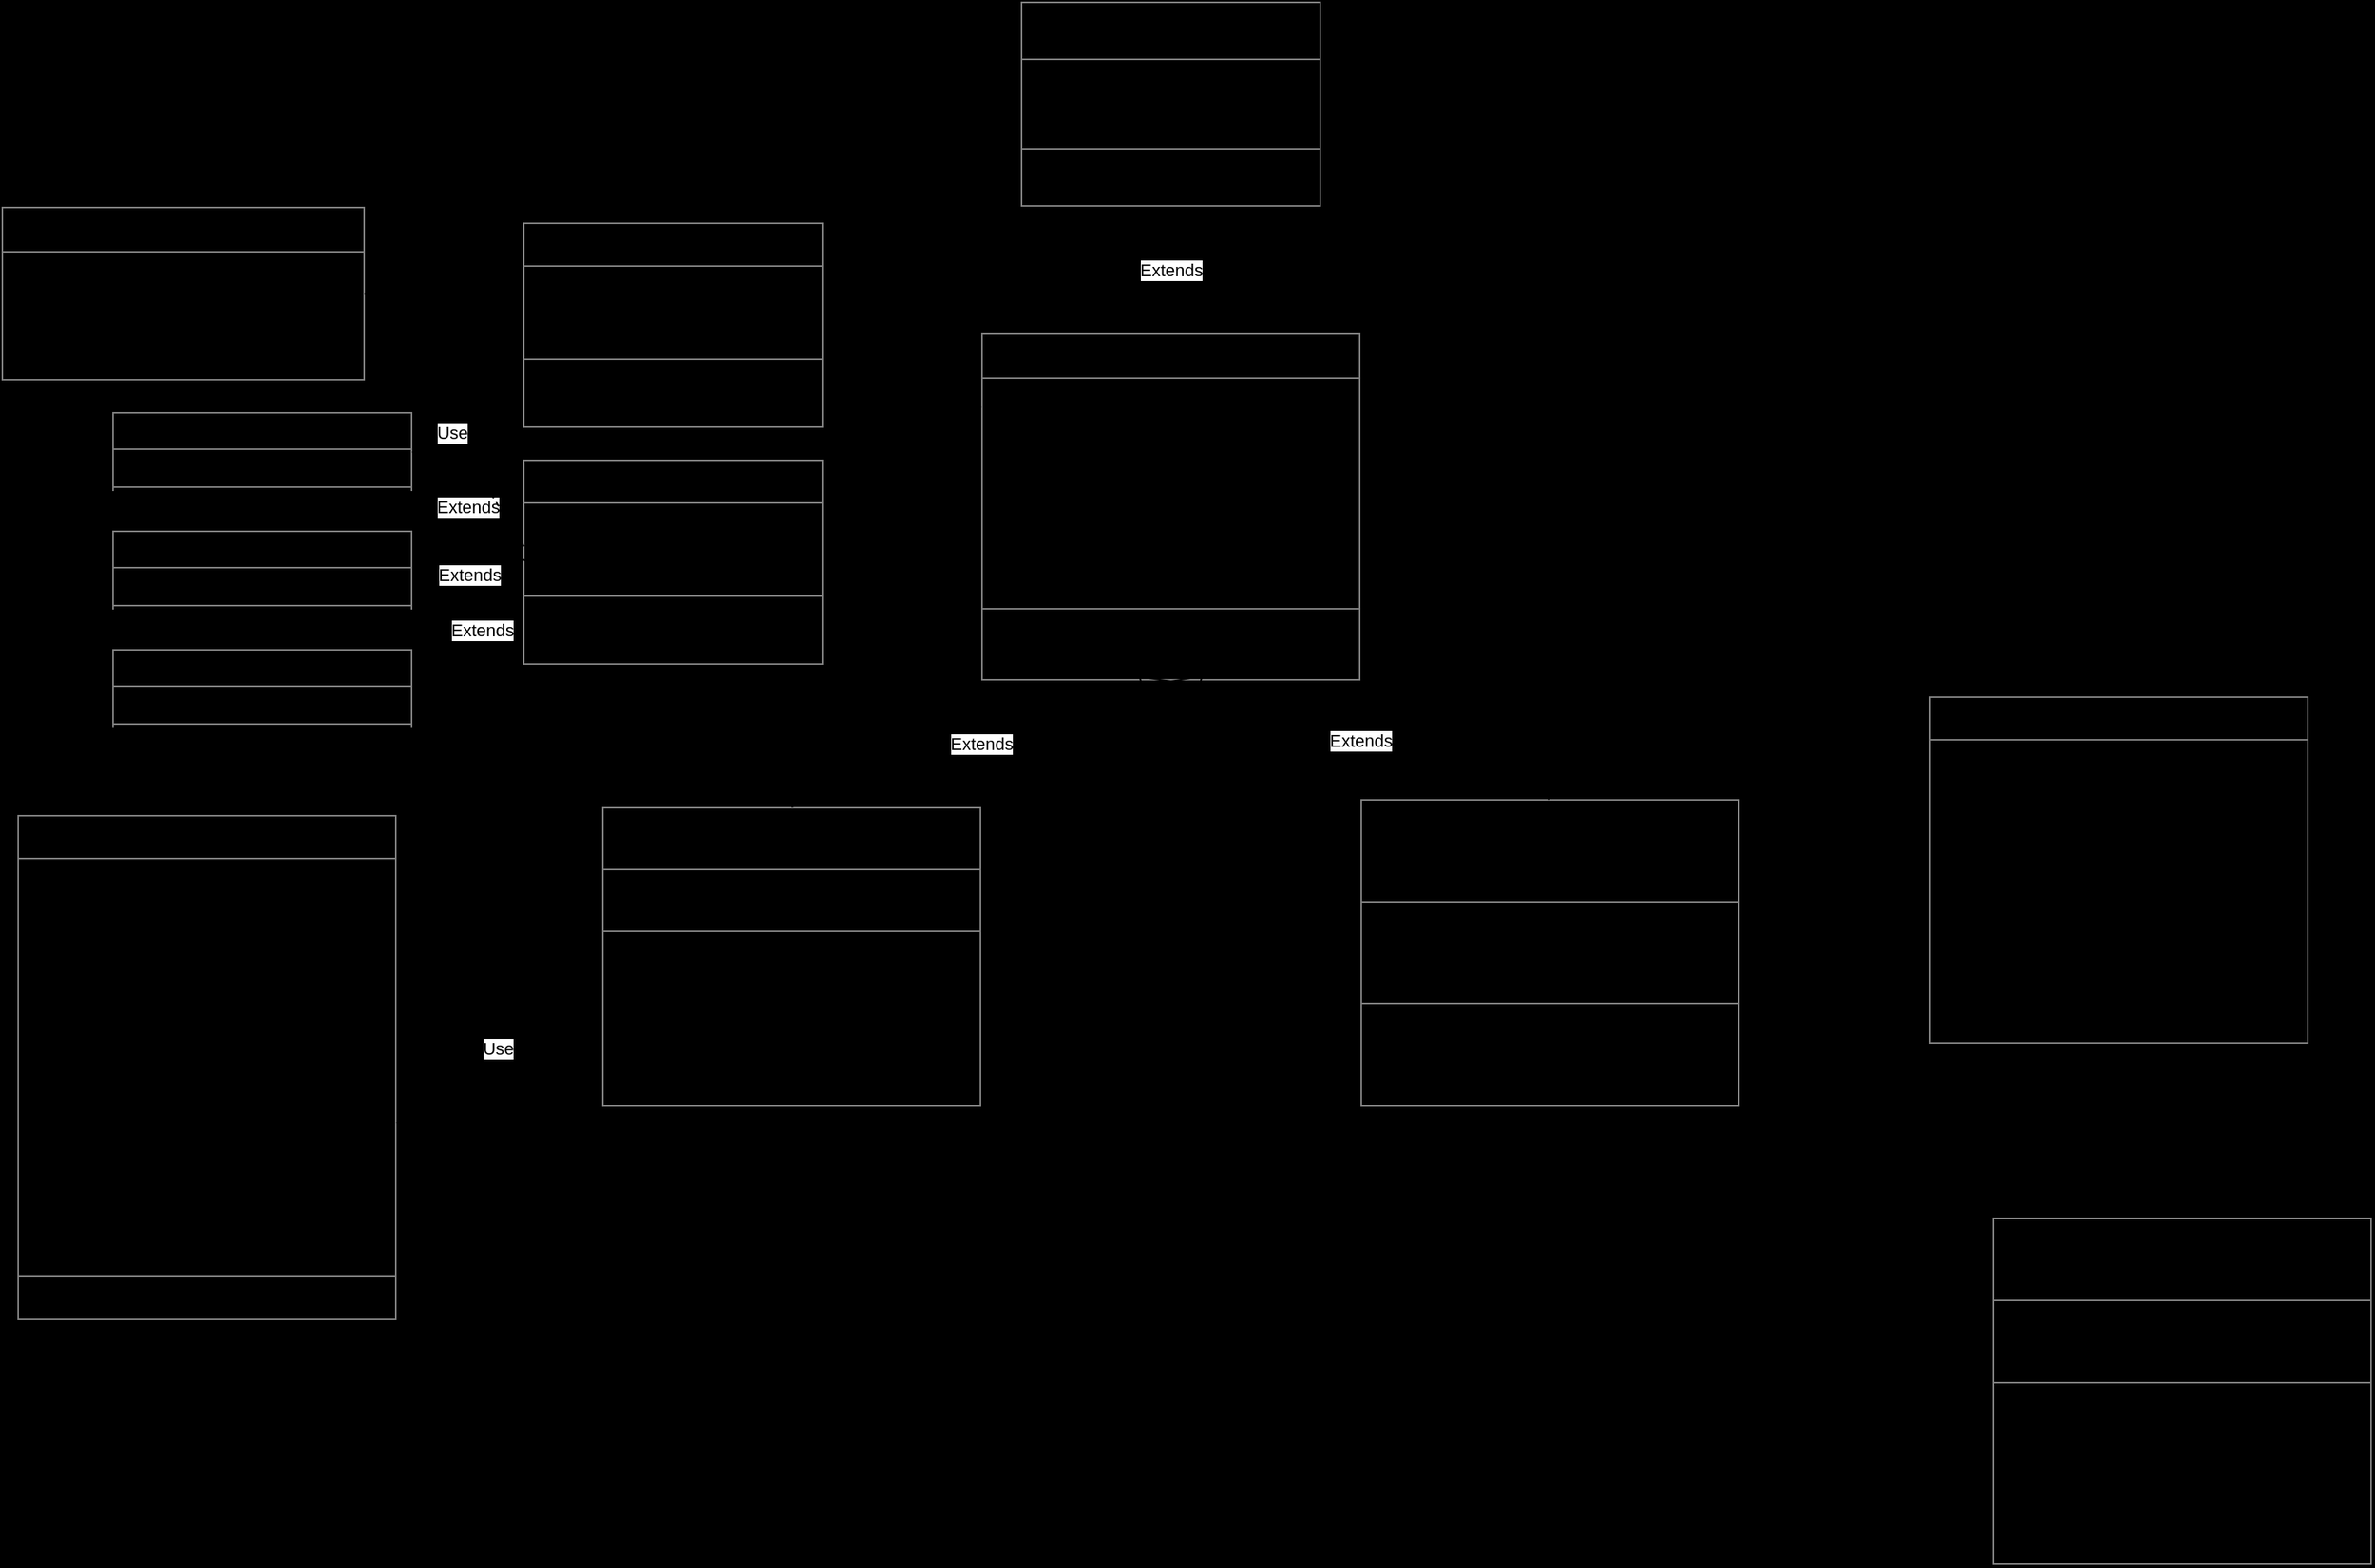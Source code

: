 <mxfile>
    <diagram id="92ahizj5UFSDNUKhfnx4" name="Page-1">
        <mxGraphModel dx="1178" dy="1685" grid="1" gridSize="10" guides="1" tooltips="1" connect="1" arrows="1" fold="1" page="1" pageScale="1" pageWidth="1600" pageHeight="900" background="#000000" math="0" shadow="0">
            <root>
                <mxCell id="0"/>
                <mxCell id="1" parent="0"/>
                <mxCell id="3" value="&lt;table border=&quot;1&quot; width=&quot;100%&quot; height=&quot;100%&quot; cellpadding=&quot;4&quot; style=&quot;width:100%;height:100%;border-collapse:collapse;&quot;&gt;&lt;tbody&gt;&lt;tr&gt;&lt;th align=&quot;center&quot;&gt;Character&lt;br&gt;&lt;/th&gt;&lt;/tr&gt;&lt;tr&gt;&lt;td&gt;- String name&lt;br&gt;- ImageIcon image&lt;br&gt;&lt;div style=&quot;&quot;&gt;&lt;span style=&quot;background-color: initial;&quot;&gt;- HeroClass class (enum)&lt;/span&gt;&lt;/div&gt;&lt;div style=&quot;&quot;&gt;&lt;span style=&quot;background-color: initial;&quot;&gt;- Level level&lt;/span&gt;&lt;/div&gt;&lt;div style=&quot;&quot;&gt;- int attack&lt;/div&gt;&lt;div style=&quot;&quot;&gt;- int defense&lt;/div&gt;&lt;div style=&quot;&quot;&gt;- int hitPoints&lt;/div&gt;&lt;div style=&quot;&quot;&gt;- Artifact artifact (enum)&lt;/div&gt;&lt;div style=&quot;&quot;&gt;&lt;/div&gt;&lt;/td&gt;&lt;/tr&gt;&lt;tr&gt;&lt;td align=&quot;center&quot;&gt;+ void levelUp(int experience)&lt;br&gt;public getters and setters&lt;/td&gt;&lt;/tr&gt;&lt;/tbody&gt;&lt;/table&gt;" style="text;html=1;whiteSpace=wrap;strokeColor=default;fillColor=none;overflow=fill;strokeWidth=2;" vertex="1" parent="1">
                    <mxGeometry x="680" y="100" width="240" height="220" as="geometry"/>
                </mxCell>
                <mxCell id="13" value="&lt;table border=&quot;1&quot; width=&quot;100%&quot; height=&quot;100%&quot; cellpadding=&quot;4&quot; style=&quot;width:100%;height:100%;border-collapse:collapse;&quot;&gt;&lt;tbody&gt;&lt;tr&gt;&lt;th align=&quot;center&quot;&gt;Hero&lt;br&gt;&lt;/th&gt;&lt;/tr&gt;&lt;tr&gt;&lt;td&gt;&lt;br&gt;&lt;/td&gt;&lt;/tr&gt;&lt;tr&gt;&lt;td&gt;~ Hero()&lt;br&gt;Move(Enum direction, Map map)&lt;br&gt;Fight()&lt;br&gt;Run()&lt;/td&gt;&lt;/tr&gt;&lt;/tbody&gt;&lt;/table&gt;" style="text;html=1;whiteSpace=wrap;strokeColor=default;fillColor=none;overflow=fill;strokeWidth=2;" vertex="1" parent="1">
                    <mxGeometry x="440" y="400" width="240" height="190" as="geometry"/>
                </mxCell>
                <mxCell id="16" value="&lt;table border=&quot;1&quot; width=&quot;100%&quot; height=&quot;100%&quot; cellpadding=&quot;4&quot; style=&quot;width:100%;height:100%;border-collapse:collapse;&quot;&gt;&lt;tbody&gt;&lt;tr&gt;&lt;th align=&quot;center&quot;&gt;FightSimulator &amp;lt;singleton&amp;gt;&lt;/th&gt;&lt;/tr&gt;&lt;tr&gt;&lt;td&gt;- FightSimulator instance&lt;br&gt;&lt;/td&gt;&lt;/tr&gt;&lt;tr&gt;&lt;td&gt;- FightSimulator()&lt;br&gt;+ getInstance()&lt;br&gt;+ Character runSimulation(Hero, Villain)&lt;/td&gt;&lt;/tr&gt;&lt;/tbody&gt;&lt;/table&gt;" style="text;html=1;whiteSpace=wrap;strokeColor=default;fillColor=none;overflow=fill;strokeWidth=2;" vertex="1" parent="1">
                    <mxGeometry x="1320" y="660" width="240" height="220" as="geometry"/>
                </mxCell>
                <mxCell id="17" value="&lt;table border=&quot;1&quot; width=&quot;100%&quot; height=&quot;100%&quot; cellpadding=&quot;4&quot; style=&quot;width:100%;height:100%;border-collapse:collapse;&quot;&gt;&lt;tbody&gt;&lt;tr&gt;&lt;th align=&quot;center&quot;&gt;Map&lt;/th&gt;&lt;/tr&gt;&lt;tr&gt;&lt;td&gt;- Mapable[] squares&lt;br&gt;- int sideSize&lt;br&gt;&lt;br&gt;&lt;br&gt;&lt;br&gt;&lt;br&gt;+ Map(int heroLevel)&lt;br&gt;+ populate()&lt;br&gt;+ getSideSize()&lt;br&gt;+ setSideSize()&lt;br&gt;&lt;br&gt;&lt;/td&gt;&lt;/tr&gt;&lt;/tbody&gt;&lt;/table&gt;" style="text;html=1;whiteSpace=wrap;strokeColor=default;fillColor=none;overflow=fill;strokeWidth=2;" vertex="1" parent="1">
                    <mxGeometry x="1280" y="330" width="240" height="220" as="geometry"/>
                </mxCell>
                <mxCell id="18" value="&lt;table border=&quot;1&quot; width=&quot;100%&quot; height=&quot;100%&quot; cellpadding=&quot;4&quot; style=&quot;width:100%;height:100%;border-collapse:collapse;&quot;&gt;&lt;tbody&gt;&lt;tr&gt;&lt;th align=&quot;center&quot;&gt;Villain&lt;/th&gt;&lt;/tr&gt;&lt;tr&gt;&lt;td&gt;~ Villain()&lt;/td&gt;&lt;/tr&gt;&lt;tr&gt;&lt;td&gt;+Artifact dropArtifact()&lt;/td&gt;&lt;/tr&gt;&lt;/tbody&gt;&lt;/table&gt;" style="text;html=1;whiteSpace=wrap;strokeColor=default;fillColor=none;overflow=fill;strokeWidth=2;" vertex="1" parent="1">
                    <mxGeometry x="920" y="395" width="240" height="195" as="geometry"/>
                </mxCell>
                <mxCell id="22" value="&lt;table border=&quot;1&quot; width=&quot;100%&quot; height=&quot;100%&quot; cellpadding=&quot;4&quot; style=&quot;width:100%;height:100%;border-collapse:collapse;&quot;&gt;&lt;tbody&gt;&lt;tr&gt;&lt;th align=&quot;center&quot;&gt;Mapable&lt;/th&gt;&lt;/tr&gt;&lt;tr&gt;&lt;td&gt;- int xCoordinate;&lt;br&gt;- int yCoordinate;&lt;/td&gt;&lt;/tr&gt;&lt;tr&gt;&lt;td&gt;&lt;span style=&quot;white-space: pre;&quot;&gt;&#9;&lt;/span&gt;public getters and setters&lt;br&gt;&lt;/td&gt;&lt;/tr&gt;&lt;/tbody&gt;&lt;/table&gt;" style="text;html=1;whiteSpace=wrap;strokeColor=default;fillColor=none;overflow=fill;strokeWidth=2;" vertex="1" parent="1">
                    <mxGeometry x="705" y="-110" width="190" height="130" as="geometry"/>
                </mxCell>
                <mxCell id="25" value="&lt;table border=&quot;1&quot; width=&quot;100%&quot; height=&quot;100%&quot; cellpadding=&quot;4&quot; style=&quot;width:100%;height:100%;border-collapse:collapse;&quot;&gt;&lt;tbody&gt;&lt;tr&gt;&lt;th align=&quot;center&quot;&gt;HeroBuilder&lt;br&gt;&lt;/th&gt;&lt;/tr&gt;&lt;tr&gt;&lt;td&gt;-- String name&lt;br&gt;- ImageIcon image&lt;br&gt;&lt;div&gt;&lt;span style=&quot;background-color: initial;&quot;&gt;- HeroClass class (enum)&lt;/span&gt;&lt;/div&gt;&lt;div&gt;&lt;span style=&quot;background-color: initial;&quot;&gt;- Level level&lt;/span&gt;&lt;br&gt;&lt;/div&gt;&lt;div&gt;- int attack&lt;/div&gt;&lt;div&gt;- int defense&lt;/div&gt;&lt;div&gt;- int hitPoints&lt;/div&gt;&lt;div&gt;&lt;br&gt;&lt;/div&gt;&lt;div&gt;+ void name(String name)&lt;/div&gt;&lt;div&gt;+ void image(ImageIcon image)&lt;/div&gt;&lt;div&gt;+ void class(HeroClass class)&lt;/div&gt;&lt;div&gt;+ void level(Level level)&lt;/div&gt;&lt;div&gt;+ void attack(int attack)&lt;/div&gt;&lt;div&gt;+ void defense(int defense)&lt;/div&gt;&lt;div&gt;+ void hitPoints(int hitPoints)&lt;/div&gt;&lt;div&gt;&lt;/div&gt;&lt;/td&gt;&lt;/tr&gt;&lt;tr&gt;&lt;td&gt;+ Hero build()&lt;/td&gt;&lt;/tr&gt;&lt;/tbody&gt;&lt;/table&gt;" style="text;html=1;whiteSpace=wrap;strokeColor=default;fillColor=none;overflow=fill;strokeWidth=2;" vertex="1" parent="1">
                    <mxGeometry x="70" y="405" width="240" height="320" as="geometry"/>
                </mxCell>
                <mxCell id="27" value="Extends" style="endArrow=block;endSize=16;endFill=0;html=1;exitX=0.5;exitY=0;exitDx=0;exitDy=0;entryX=0.5;entryY=1;entryDx=0;entryDy=0;" edge="1" parent="1" source="18" target="3">
                    <mxGeometry width="160" relative="1" as="geometry">
                        <mxPoint x="980" y="280" as="sourcePoint"/>
                        <mxPoint x="1140" y="280" as="targetPoint"/>
                    </mxGeometry>
                </mxCell>
                <mxCell id="29" value="Extends" style="endArrow=block;endSize=16;endFill=0;html=1;exitX=0.5;exitY=0;exitDx=0;exitDy=0;" edge="1" parent="1" source="13">
                    <mxGeometry width="160" relative="1" as="geometry">
                        <mxPoint x="820" y="390" as="sourcePoint"/>
                        <mxPoint x="800" y="320" as="targetPoint"/>
                    </mxGeometry>
                </mxCell>
                <mxCell id="30" value="Extends" style="endArrow=block;endSize=16;endFill=0;html=1;entryX=0.5;entryY=1;entryDx=0;entryDy=0;exitX=0.5;exitY=0;exitDx=0;exitDy=0;" edge="1" parent="1" source="3" target="22">
                    <mxGeometry width="160" relative="1" as="geometry">
                        <mxPoint x="670" y="210" as="sourcePoint"/>
                        <mxPoint x="760" y="130" as="targetPoint"/>
                    </mxGeometry>
                </mxCell>
                <mxCell id="31" value="&lt;table border=&quot;1&quot; width=&quot;100%&quot; height=&quot;100%&quot; cellpadding=&quot;4&quot; style=&quot;width:100%;height:100%;border-collapse:collapse;&quot;&gt;&lt;tbody&gt;&lt;tr&gt;&lt;th align=&quot;center&quot;&gt;Level&lt;/th&gt;&lt;/tr&gt;&lt;tr&gt;&lt;td&gt;- int level;&lt;br&gt;- int levelUpExperience;&lt;br&gt;- int actualExperience&lt;/td&gt;&lt;/tr&gt;&lt;tr&gt;&lt;td&gt;~levelUp(int experience)&lt;br&gt;default getters and setters&lt;br&gt;&lt;/td&gt;&lt;/tr&gt;&lt;/tbody&gt;&lt;/table&gt;" style="text;html=1;whiteSpace=wrap;strokeColor=default;fillColor=none;overflow=fill;strokeWidth=2;" vertex="1" parent="1">
                    <mxGeometry x="390" y="30" width="190" height="130" as="geometry"/>
                </mxCell>
                <mxCell id="32" value="" style="endArrow=diamondThin;endFill=1;endSize=24;html=1;entryX=1;entryY=0.5;entryDx=0;entryDy=0;" edge="1" parent="1" source="3" target="31">
                    <mxGeometry width="160" relative="1" as="geometry">
                        <mxPoint x="500" y="260" as="sourcePoint"/>
                        <mxPoint x="660" y="260" as="targetPoint"/>
                    </mxGeometry>
                </mxCell>
                <mxCell id="33" value="&lt;table border=&quot;1&quot; width=&quot;100%&quot; height=&quot;100%&quot; cellpadding=&quot;4&quot; style=&quot;width:100%;height:100%;border-collapse:collapse;&quot;&gt;&lt;tbody&gt;&lt;tr&gt;&lt;th align=&quot;center&quot;&gt;Artifact&lt;/th&gt;&lt;/tr&gt;&lt;tr&gt;&lt;td&gt;double attackMultiplier;&lt;br&gt;double defenseMultiplier;&lt;br&gt;double hitPointsMultiplier;&lt;/td&gt;&lt;/tr&gt;&lt;tr&gt;&lt;td&gt;~Artifact(double, double, double)&lt;br&gt;default getters and setters&lt;br&gt;&lt;/td&gt;&lt;/tr&gt;&lt;/tbody&gt;&lt;/table&gt;" style="text;html=1;whiteSpace=wrap;strokeColor=default;fillColor=none;overflow=fill;strokeWidth=2;" vertex="1" parent="1">
                    <mxGeometry x="390" y="180" width="190" height="130" as="geometry"/>
                </mxCell>
                <mxCell id="34" value="Use" style="endArrow=open;endSize=12;dashed=1;html=1;entryX=-0.011;entryY=0.563;entryDx=0;entryDy=0;entryPerimeter=0;" edge="1" parent="1" target="13">
                    <mxGeometry width="160" relative="1" as="geometry">
                        <mxPoint x="310" y="600" as="sourcePoint"/>
                        <mxPoint x="470" y="600" as="targetPoint"/>
                    </mxGeometry>
                </mxCell>
                <mxCell id="35" value="&lt;table border=&quot;1&quot; width=&quot;100%&quot; height=&quot;100%&quot; cellpadding=&quot;4&quot; style=&quot;width:100%;height:100%;border-collapse:collapse;&quot;&gt;&lt;tbody&gt;&lt;tr&gt;&lt;th align=&quot;center&quot;&gt;Weapon&lt;/th&gt;&lt;/tr&gt;&lt;tr&gt;&lt;td&gt;~Weapon()&lt;/td&gt;&lt;/tr&gt;&lt;tr&gt;&lt;td&gt;&lt;br&gt;&lt;/td&gt;&lt;/tr&gt;&lt;/tbody&gt;&lt;/table&gt;" style="text;html=1;whiteSpace=wrap;strokeColor=default;fillColor=none;overflow=fill;strokeWidth=2;" vertex="1" parent="1">
                    <mxGeometry x="130" y="150" width="190" height="50" as="geometry"/>
                </mxCell>
                <mxCell id="36" value="&lt;table border=&quot;1&quot; width=&quot;100%&quot; height=&quot;100%&quot; cellpadding=&quot;4&quot; style=&quot;width:100%;height:100%;border-collapse:collapse;&quot;&gt;&lt;tbody&gt;&lt;tr&gt;&lt;th align=&quot;center&quot;&gt;Armor&lt;/th&gt;&lt;/tr&gt;&lt;tr&gt;&lt;td&gt;~Armor()&lt;/td&gt;&lt;/tr&gt;&lt;tr&gt;&lt;td&gt;&lt;br&gt;&lt;/td&gt;&lt;/tr&gt;&lt;/tbody&gt;&lt;/table&gt;" style="text;html=1;whiteSpace=wrap;strokeColor=default;fillColor=none;overflow=fill;strokeWidth=2;" vertex="1" parent="1">
                    <mxGeometry x="130" y="225" width="190" height="50" as="geometry"/>
                </mxCell>
                <mxCell id="37" value="&lt;table border=&quot;1&quot; width=&quot;100%&quot; height=&quot;100%&quot; cellpadding=&quot;4&quot; style=&quot;width:100%;height:100%;border-collapse:collapse;&quot;&gt;&lt;tbody&gt;&lt;tr&gt;&lt;th align=&quot;center&quot;&gt;Helmet&lt;/th&gt;&lt;/tr&gt;&lt;tr&gt;&lt;td&gt;~Helmet()&lt;/td&gt;&lt;/tr&gt;&lt;tr&gt;&lt;td&gt;&lt;br&gt;&lt;/td&gt;&lt;/tr&gt;&lt;/tbody&gt;&lt;/table&gt;" style="text;html=1;whiteSpace=wrap;strokeColor=default;fillColor=none;overflow=fill;strokeWidth=2;" vertex="1" parent="1">
                    <mxGeometry x="130" y="300" width="190" height="50" as="geometry"/>
                </mxCell>
                <mxCell id="38" value="Extends" style="endArrow=block;endSize=16;endFill=0;html=1;exitX=0.5;exitY=0;exitDx=0;exitDy=0;entryX=-0.008;entryY=0.592;entryDx=0;entryDy=0;entryPerimeter=0;" edge="1" parent="1" target="33">
                    <mxGeometry width="160" relative="1" as="geometry">
                        <mxPoint x="340" y="320" as="sourcePoint"/>
                        <mxPoint x="580" y="240" as="targetPoint"/>
                    </mxGeometry>
                </mxCell>
                <mxCell id="39" value="Extends" style="endArrow=block;endSize=16;endFill=0;html=1;exitX=1.016;exitY=0.607;exitDx=0;exitDy=0;exitPerimeter=0;" edge="1" parent="1" source="36" target="33">
                    <mxGeometry width="160" relative="1" as="geometry">
                        <mxPoint x="310" y="275" as="sourcePoint"/>
                        <mxPoint x="550" y="195" as="targetPoint"/>
                    </mxGeometry>
                </mxCell>
                <mxCell id="40" value="Extends" style="endArrow=block;endSize=16;endFill=0;html=1;exitX=1;exitY=0.5;exitDx=0;exitDy=0;entryX=0;entryY=0.5;entryDx=0;entryDy=0;" edge="1" parent="1" source="35" target="33">
                    <mxGeometry width="160" relative="1" as="geometry">
                        <mxPoint x="341.52" y="200.0" as="sourcePoint"/>
                        <mxPoint x="390" y="136.96" as="targetPoint"/>
                    </mxGeometry>
                </mxCell>
                <mxCell id="41" value="&lt;table border=&quot;1&quot; width=&quot;100%&quot; height=&quot;100%&quot; cellpadding=&quot;4&quot; style=&quot;width:100%;height:100%;border-collapse:collapse;&quot;&gt;&lt;tbody&gt;&lt;tr&gt;&lt;th align=&quot;center&quot;&gt;ArtifactFactory &amp;lt;&amp;lt;singleton&amp;gt;&amp;gt;&lt;/th&gt;&lt;/tr&gt;&lt;tr&gt;&lt;td&gt;- ArtifactFactory instance&lt;br&gt;&lt;br&gt;+public ArtifactFactory getInstance()&lt;br&gt;+public Artifact newRandomArtifact()&lt;/td&gt;&lt;/tr&gt;&lt;/tbody&gt;&lt;/table&gt;" style="text;html=1;whiteSpace=wrap;strokeColor=default;fillColor=none;overflow=fill;strokeWidth=2;" vertex="1" parent="1">
                    <mxGeometry x="60" y="20" width="230" height="110" as="geometry"/>
                </mxCell>
                <mxCell id="43" value="Use" style="endArrow=open;endSize=12;dashed=1;html=1;exitX=1;exitY=0.5;exitDx=0;exitDy=0;" edge="1" parent="1" source="41">
                    <mxGeometry width="160" relative="1" as="geometry">
                        <mxPoint x="240" y="113.03" as="sourcePoint"/>
                        <mxPoint x="400" y="250" as="targetPoint"/>
                    </mxGeometry>
                </mxCell>
            </root>
        </mxGraphModel>
    </diagram>
</mxfile>
